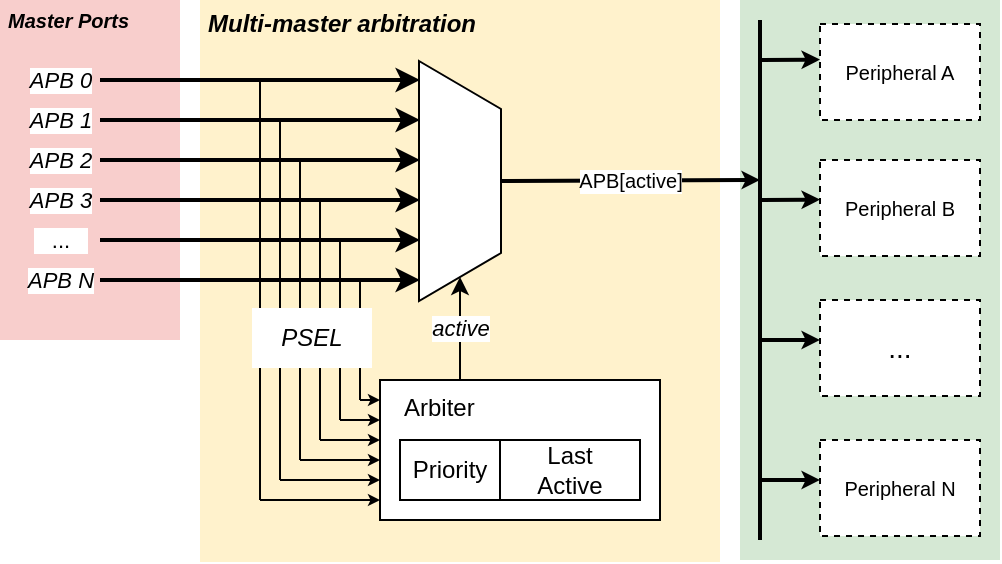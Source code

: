 <mxfile version="11.0.9" type="device"><diagram id="c9OUW5dwMLYApj2s3Pj7" name="Page-1"><mxGraphModel dx="716" dy="400" grid="1" gridSize="10" guides="1" tooltips="1" connect="1" arrows="1" fold="1" page="1" pageScale="1" pageWidth="827" pageHeight="1169" math="0" shadow="0"><root><mxCell id="0"/><mxCell id="1" parent="0"/><mxCell id="jFrmUdjZaNYh8cP7fVWl-59" value="Master Ports" style="rounded=0;whiteSpace=wrap;html=1;labelBackgroundColor=none;fillColor=#F8CECC;fontSize=10;align=left;strokeColor=none;spacingTop=-4;spacing=4;verticalAlign=top;fontStyle=3" vertex="1" parent="1"><mxGeometry x="110" y="90" width="90" height="170" as="geometry"/></mxCell><mxCell id="jFrmUdjZaNYh8cP7fVWl-53" value="Multi-master arbitration" style="rounded=0;whiteSpace=wrap;html=1;labelBackgroundColor=none;fillColor=#FFF2CC;fontSize=12;align=left;strokeColor=none;verticalAlign=top;fontStyle=3;spacing=4;spacingTop=-4;" vertex="1" parent="1"><mxGeometry x="210" y="90" width="260" height="281" as="geometry"/></mxCell><mxCell id="jFrmUdjZaNYh8cP7fVWl-52" value="" style="rounded=0;whiteSpace=wrap;html=1;labelBackgroundColor=none;fillColor=#D5E8D4;fontSize=10;align=center;strokeColor=none;" vertex="1" parent="1"><mxGeometry x="480" y="90" width="130" height="280" as="geometry"/></mxCell><mxCell id="jFrmUdjZaNYh8cP7fVWl-42" value="Peripheral A" style="rounded=0;whiteSpace=wrap;html=1;labelBackgroundColor=none;fillColor=#ffffff;fontSize=10;align=center;dashed=1;" vertex="1" parent="1"><mxGeometry x="520" y="102" width="80" height="48" as="geometry"/></mxCell><mxCell id="jFrmUdjZaNYh8cP7fVWl-46" value="APB[active]" style="edgeStyle=elbowEdgeStyle;rounded=0;orthogonalLoop=1;jettySize=auto;elbow=vertical;html=1;exitX=0.5;exitY=0;exitDx=0;exitDy=0;startArrow=none;startFill=0;endArrow=classic;endFill=1;endSize=3;strokeWidth=2;fontSize=10;" edge="1" parent="1" source="jFrmUdjZaNYh8cP7fVWl-1"><mxGeometry relative="1" as="geometry"><mxPoint x="490" y="180" as="targetPoint"/><Array as="points"><mxPoint x="490" y="180"/></Array></mxGeometry></mxCell><mxCell id="jFrmUdjZaNYh8cP7fVWl-1" value="" style="shape=trapezoid;perimeter=trapezoidPerimeter;whiteSpace=wrap;html=1;rotation=90;" vertex="1" parent="1"><mxGeometry x="280" y="160" width="120" height="41" as="geometry"/></mxCell><mxCell id="jFrmUdjZaNYh8cP7fVWl-2" value="APB 0" style="endArrow=classic;html=1;endFill=1;strokeWidth=2;fontStyle=2" edge="1" parent="1"><mxGeometry x="-1" y="-20" width="50" height="50" relative="1" as="geometry"><mxPoint x="160" y="130" as="sourcePoint"/><mxPoint x="320" y="130" as="targetPoint"/><mxPoint x="-20" y="-20" as="offset"/></mxGeometry></mxCell><mxCell id="jFrmUdjZaNYh8cP7fVWl-3" value="APB 1" style="endArrow=classic;html=1;endFill=1;strokeWidth=2;fontStyle=2" edge="1" parent="1"><mxGeometry x="-1" y="-20" width="50" height="50" relative="1" as="geometry"><mxPoint x="160" y="150" as="sourcePoint"/><mxPoint x="320" y="150" as="targetPoint"/><mxPoint x="-20" y="-20" as="offset"/></mxGeometry></mxCell><mxCell id="jFrmUdjZaNYh8cP7fVWl-4" value="APB 2" style="endArrow=classic;html=1;endFill=1;strokeWidth=2;fontStyle=2" edge="1" parent="1"><mxGeometry x="-1" y="-20" width="50" height="50" relative="1" as="geometry"><mxPoint x="160" y="170" as="sourcePoint"/><mxPoint x="320" y="170" as="targetPoint"/><mxPoint x="-20" y="-20" as="offset"/></mxGeometry></mxCell><mxCell id="jFrmUdjZaNYh8cP7fVWl-5" value="APB 3" style="endArrow=classic;html=1;endFill=1;strokeWidth=2;fontStyle=2" edge="1" parent="1"><mxGeometry x="-1" y="-20" width="50" height="50" relative="1" as="geometry"><mxPoint x="160" y="190" as="sourcePoint"/><mxPoint x="320" y="190" as="targetPoint"/><mxPoint x="-20" y="-20" as="offset"/></mxGeometry></mxCell><mxCell id="jFrmUdjZaNYh8cP7fVWl-7" value="&amp;nbsp; &amp;nbsp;...&amp;nbsp; &amp;nbsp;" style="endArrow=classic;html=1;endFill=1;strokeWidth=2;" edge="1" parent="1"><mxGeometry x="-1" y="-20" width="50" height="50" relative="1" as="geometry"><mxPoint x="160" y="210" as="sourcePoint"/><mxPoint x="320" y="210" as="targetPoint"/><mxPoint x="-20" y="-20" as="offset"/></mxGeometry></mxCell><mxCell id="jFrmUdjZaNYh8cP7fVWl-8" value="APB N" style="endArrow=classic;html=1;endFill=1;strokeWidth=2;fontStyle=2" edge="1" parent="1"><mxGeometry x="-1" y="-20" width="50" height="50" relative="1" as="geometry"><mxPoint x="160" y="230" as="sourcePoint"/><mxPoint x="320" y="230" as="targetPoint"/><mxPoint x="-20" y="-20" as="offset"/></mxGeometry></mxCell><mxCell id="jFrmUdjZaNYh8cP7fVWl-13" value="active" style="edgeStyle=elbowEdgeStyle;rounded=0;orthogonalLoop=1;jettySize=auto;html=1;entryX=1;entryY=0.5;entryDx=0;entryDy=0;startArrow=none;startFill=0;endArrow=classic;endFill=1;strokeWidth=1;fontStyle=2" edge="1" parent="1" source="jFrmUdjZaNYh8cP7fVWl-12" target="jFrmUdjZaNYh8cP7fVWl-1"><mxGeometry relative="1" as="geometry"/></mxCell><mxCell id="jFrmUdjZaNYh8cP7fVWl-12" value="Arbiter" style="rounded=0;whiteSpace=wrap;html=1;align=left;verticalAlign=top;spacingLeft=10;" vertex="1" parent="1"><mxGeometry x="300" y="280" width="140" height="70" as="geometry"/></mxCell><mxCell id="jFrmUdjZaNYh8cP7fVWl-14" value="" style="endArrow=none;html=1;strokeWidth=1;" edge="1" parent="1"><mxGeometry width="50" height="50" relative="1" as="geometry"><mxPoint x="290" y="290" as="sourcePoint"/><mxPoint x="290" y="230" as="targetPoint"/></mxGeometry></mxCell><mxCell id="jFrmUdjZaNYh8cP7fVWl-15" value="" style="endArrow=none;html=1;strokeWidth=1;" edge="1" parent="1"><mxGeometry width="50" height="50" relative="1" as="geometry"><mxPoint x="280" y="300" as="sourcePoint"/><mxPoint x="280" y="210" as="targetPoint"/></mxGeometry></mxCell><mxCell id="jFrmUdjZaNYh8cP7fVWl-16" value="" style="endArrow=none;html=1;strokeWidth=1;" edge="1" parent="1"><mxGeometry width="50" height="50" relative="1" as="geometry"><mxPoint x="270" y="310" as="sourcePoint"/><mxPoint x="270" y="190" as="targetPoint"/></mxGeometry></mxCell><mxCell id="jFrmUdjZaNYh8cP7fVWl-17" value="" style="endArrow=none;html=1;strokeWidth=1;" edge="1" parent="1"><mxGeometry width="50" height="50" relative="1" as="geometry"><mxPoint x="260" y="320" as="sourcePoint"/><mxPoint x="260" y="170" as="targetPoint"/></mxGeometry></mxCell><mxCell id="jFrmUdjZaNYh8cP7fVWl-18" value="" style="endArrow=none;html=1;strokeWidth=1;" edge="1" parent="1"><mxGeometry width="50" height="50" relative="1" as="geometry"><mxPoint x="250" y="330" as="sourcePoint"/><mxPoint x="250" y="150" as="targetPoint"/></mxGeometry></mxCell><mxCell id="jFrmUdjZaNYh8cP7fVWl-19" value="" style="endArrow=none;html=1;strokeWidth=1;" edge="1" parent="1"><mxGeometry width="50" height="50" relative="1" as="geometry"><mxPoint x="240" y="340" as="sourcePoint"/><mxPoint x="240" y="130" as="targetPoint"/></mxGeometry></mxCell><mxCell id="jFrmUdjZaNYh8cP7fVWl-21" value="" style="endArrow=classic;html=1;strokeWidth=1;endFill=1;endSize=3;" edge="1" parent="1"><mxGeometry width="50" height="50" relative="1" as="geometry"><mxPoint x="280" y="300" as="sourcePoint"/><mxPoint x="300" y="300" as="targetPoint"/></mxGeometry></mxCell><mxCell id="jFrmUdjZaNYh8cP7fVWl-22" value="" style="endArrow=classic;html=1;strokeWidth=1;endFill=1;endSize=3;" edge="1" parent="1"><mxGeometry width="50" height="50" relative="1" as="geometry"><mxPoint x="270" y="310" as="sourcePoint"/><mxPoint x="300" y="310" as="targetPoint"/></mxGeometry></mxCell><mxCell id="jFrmUdjZaNYh8cP7fVWl-24" value="" style="endArrow=classic;html=1;strokeWidth=1;endFill=1;endSize=3;" edge="1" parent="1"><mxGeometry width="50" height="50" relative="1" as="geometry"><mxPoint x="260" y="320" as="sourcePoint"/><mxPoint x="300" y="320" as="targetPoint"/></mxGeometry></mxCell><mxCell id="jFrmUdjZaNYh8cP7fVWl-28" value="" style="endArrow=classic;html=1;strokeWidth=1;endFill=1;endSize=3;" edge="1" parent="1"><mxGeometry width="50" height="50" relative="1" as="geometry"><mxPoint x="250" y="330" as="sourcePoint"/><mxPoint x="300" y="330" as="targetPoint"/></mxGeometry></mxCell><mxCell id="jFrmUdjZaNYh8cP7fVWl-29" value="" style="endArrow=classic;html=1;strokeWidth=1;endFill=1;endSize=3;" edge="1" parent="1"><mxGeometry width="50" height="50" relative="1" as="geometry"><mxPoint x="240" y="340" as="sourcePoint"/><mxPoint x="300" y="340" as="targetPoint"/></mxGeometry></mxCell><mxCell id="jFrmUdjZaNYh8cP7fVWl-30" value="" style="endArrow=classic;html=1;strokeWidth=1;endFill=1;endSize=3;" edge="1" parent="1"><mxGeometry width="50" height="50" relative="1" as="geometry"><mxPoint x="290" y="290" as="sourcePoint"/><mxPoint x="300" y="290" as="targetPoint"/></mxGeometry></mxCell><mxCell id="jFrmUdjZaNYh8cP7fVWl-31" value="PSEL" style="text;html=1;strokeColor=none;fillColor=#ffffff;align=center;verticalAlign=middle;whiteSpace=wrap;rounded=0;labelBackgroundColor=none;spacing=3;fontStyle=2" vertex="1" parent="1"><mxGeometry x="236" y="244" width="60" height="30" as="geometry"/></mxCell><mxCell id="jFrmUdjZaNYh8cP7fVWl-38" value="Priority" style="rounded=0;whiteSpace=wrap;html=1;labelBackgroundColor=none;fillColor=#ffffff;align=center;" vertex="1" parent="1"><mxGeometry x="310" y="310" width="50" height="30" as="geometry"/></mxCell><mxCell id="jFrmUdjZaNYh8cP7fVWl-39" value="Last&lt;br&gt;Active" style="rounded=0;whiteSpace=wrap;html=1;labelBackgroundColor=none;fillColor=#ffffff;align=center;" vertex="1" parent="1"><mxGeometry x="360" y="310" width="70" height="30" as="geometry"/></mxCell><mxCell id="jFrmUdjZaNYh8cP7fVWl-47" value="" style="endArrow=none;html=1;strokeWidth=2;fontSize=10;" edge="1" parent="1"><mxGeometry width="50" height="50" relative="1" as="geometry"><mxPoint x="490" y="100" as="sourcePoint"/><mxPoint x="490" y="360" as="targetPoint"/></mxGeometry></mxCell><mxCell id="jFrmUdjZaNYh8cP7fVWl-48" value="" style="endArrow=classic;html=1;strokeWidth=2;fontSize=10;endFill=1;endSize=3;edgeStyle=elbowEdgeStyle;elbow=vertical;" edge="1" parent="1"><mxGeometry width="50" height="50" relative="1" as="geometry"><mxPoint x="490" y="260" as="sourcePoint"/><mxPoint x="520" y="260" as="targetPoint"/><Array as="points"><mxPoint x="500" y="260"/><mxPoint x="500" y="250"/></Array></mxGeometry></mxCell><mxCell id="jFrmUdjZaNYh8cP7fVWl-49" value="" style="endArrow=classic;html=1;strokeWidth=2;fontSize=10;endFill=1;endSize=3;" edge="1" parent="1"><mxGeometry width="50" height="50" relative="1" as="geometry"><mxPoint x="490" y="190" as="sourcePoint"/><mxPoint x="520" y="189.786" as="targetPoint"/></mxGeometry></mxCell><mxCell id="jFrmUdjZaNYh8cP7fVWl-50" value="" style="endArrow=classic;html=1;strokeWidth=2;fontSize=10;endFill=1;endSize=3;" edge="1" parent="1"><mxGeometry width="50" height="50" relative="1" as="geometry"><mxPoint x="490" y="120" as="sourcePoint"/><mxPoint x="520" y="119.786" as="targetPoint"/></mxGeometry></mxCell><mxCell id="jFrmUdjZaNYh8cP7fVWl-55" value="Peripheral B" style="rounded=0;whiteSpace=wrap;html=1;labelBackgroundColor=none;fillColor=#ffffff;fontSize=10;align=center;dashed=1;" vertex="1" parent="1"><mxGeometry x="520" y="170" width="80" height="48" as="geometry"/></mxCell><mxCell id="jFrmUdjZaNYh8cP7fVWl-56" value="..." style="rounded=0;whiteSpace=wrap;html=1;labelBackgroundColor=none;fillColor=#ffffff;fontSize=14;align=center;dashed=1;" vertex="1" parent="1"><mxGeometry x="520" y="240" width="80" height="48" as="geometry"/></mxCell><mxCell id="jFrmUdjZaNYh8cP7fVWl-57" value="Peripheral N" style="rounded=0;whiteSpace=wrap;html=1;labelBackgroundColor=none;fillColor=#ffffff;fontSize=10;align=center;dashed=1;" vertex="1" parent="1"><mxGeometry x="520" y="310" width="80" height="48" as="geometry"/></mxCell><mxCell id="jFrmUdjZaNYh8cP7fVWl-58" value="" style="endArrow=classic;html=1;strokeWidth=2;fontSize=10;endFill=1;endSize=3;elbow=vertical;" edge="1" parent="1"><mxGeometry width="50" height="50" relative="1" as="geometry"><mxPoint x="490" y="330" as="sourcePoint"/><mxPoint x="520" y="330" as="targetPoint"/></mxGeometry></mxCell></root></mxGraphModel></diagram></mxfile>